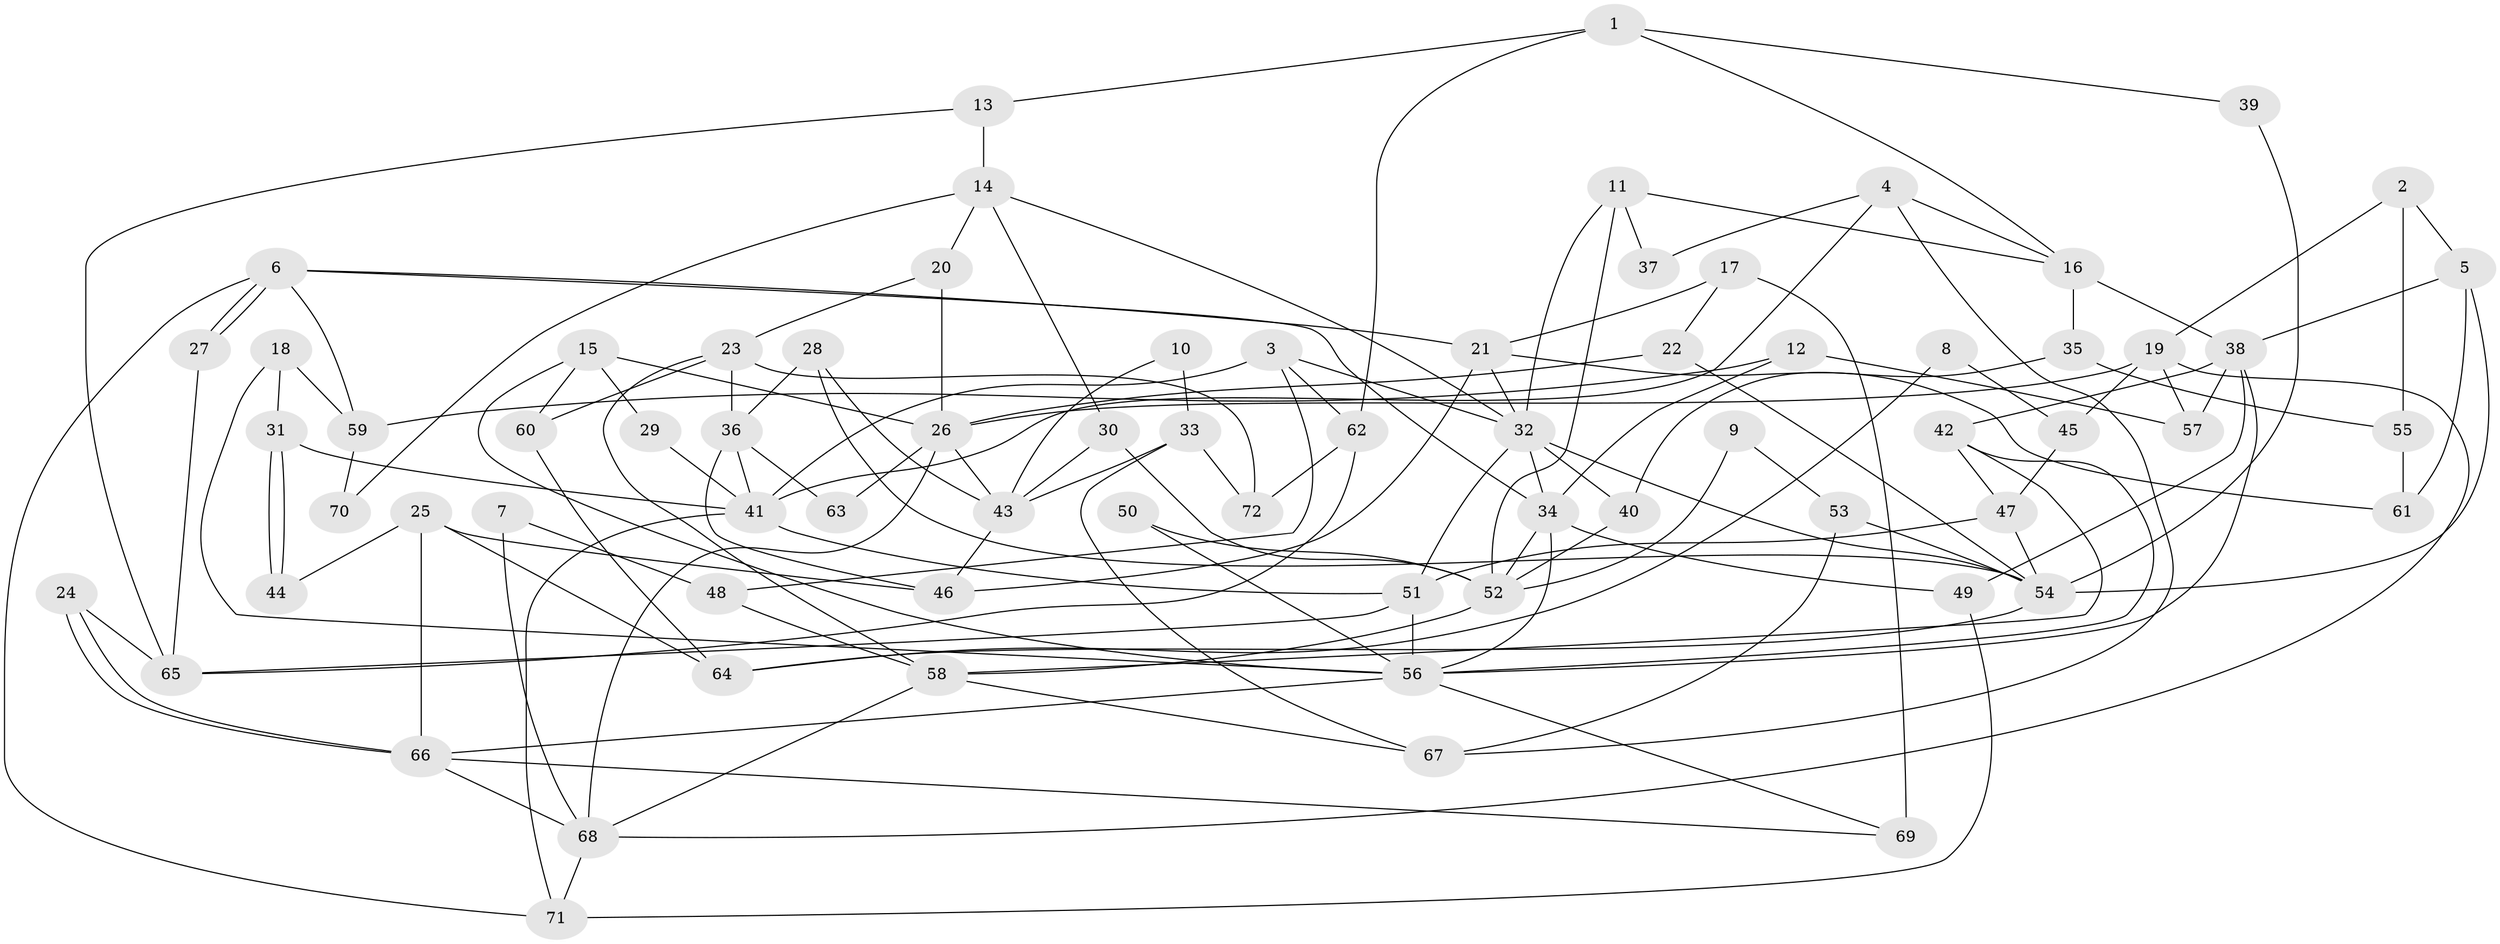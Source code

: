 // coarse degree distribution, {10: 0.14285714285714285, 9: 0.047619047619047616, 6: 0.14285714285714285, 7: 0.19047619047619047, 2: 0.14285714285714285, 4: 0.047619047619047616, 5: 0.09523809523809523, 15: 0.047619047619047616, 11: 0.047619047619047616, 8: 0.047619047619047616, 3: 0.047619047619047616}
// Generated by graph-tools (version 1.1) at 2025/18/03/04/25 18:18:50]
// undirected, 72 vertices, 144 edges
graph export_dot {
graph [start="1"]
  node [color=gray90,style=filled];
  1;
  2;
  3;
  4;
  5;
  6;
  7;
  8;
  9;
  10;
  11;
  12;
  13;
  14;
  15;
  16;
  17;
  18;
  19;
  20;
  21;
  22;
  23;
  24;
  25;
  26;
  27;
  28;
  29;
  30;
  31;
  32;
  33;
  34;
  35;
  36;
  37;
  38;
  39;
  40;
  41;
  42;
  43;
  44;
  45;
  46;
  47;
  48;
  49;
  50;
  51;
  52;
  53;
  54;
  55;
  56;
  57;
  58;
  59;
  60;
  61;
  62;
  63;
  64;
  65;
  66;
  67;
  68;
  69;
  70;
  71;
  72;
  1 -- 16;
  1 -- 62;
  1 -- 13;
  1 -- 39;
  2 -- 55;
  2 -- 19;
  2 -- 5;
  3 -- 41;
  3 -- 32;
  3 -- 48;
  3 -- 62;
  4 -- 16;
  4 -- 41;
  4 -- 37;
  4 -- 67;
  5 -- 54;
  5 -- 38;
  5 -- 61;
  6 -- 21;
  6 -- 27;
  6 -- 27;
  6 -- 34;
  6 -- 59;
  6 -- 71;
  7 -- 48;
  7 -- 68;
  8 -- 64;
  8 -- 45;
  9 -- 53;
  9 -- 52;
  10 -- 43;
  10 -- 33;
  11 -- 52;
  11 -- 32;
  11 -- 16;
  11 -- 37;
  12 -- 34;
  12 -- 59;
  12 -- 57;
  13 -- 14;
  13 -- 65;
  14 -- 32;
  14 -- 20;
  14 -- 30;
  14 -- 70;
  15 -- 56;
  15 -- 26;
  15 -- 29;
  15 -- 60;
  16 -- 38;
  16 -- 35;
  17 -- 22;
  17 -- 69;
  17 -- 21;
  18 -- 56;
  18 -- 31;
  18 -- 59;
  19 -- 57;
  19 -- 68;
  19 -- 26;
  19 -- 45;
  20 -- 23;
  20 -- 26;
  21 -- 46;
  21 -- 32;
  21 -- 61;
  22 -- 54;
  22 -- 26;
  23 -- 36;
  23 -- 58;
  23 -- 60;
  23 -- 72;
  24 -- 65;
  24 -- 66;
  24 -- 66;
  25 -- 64;
  25 -- 66;
  25 -- 44;
  25 -- 46;
  26 -- 68;
  26 -- 43;
  26 -- 63;
  27 -- 65;
  28 -- 36;
  28 -- 43;
  28 -- 54;
  29 -- 41;
  30 -- 43;
  30 -- 52;
  31 -- 41;
  31 -- 44;
  31 -- 44;
  32 -- 51;
  32 -- 34;
  32 -- 40;
  32 -- 54;
  33 -- 67;
  33 -- 72;
  33 -- 43;
  34 -- 49;
  34 -- 52;
  34 -- 56;
  35 -- 40;
  35 -- 55;
  36 -- 46;
  36 -- 41;
  36 -- 63;
  38 -- 56;
  38 -- 42;
  38 -- 49;
  38 -- 57;
  39 -- 54;
  40 -- 52;
  41 -- 71;
  41 -- 51;
  42 -- 56;
  42 -- 47;
  42 -- 58;
  43 -- 46;
  45 -- 47;
  47 -- 54;
  47 -- 51;
  48 -- 58;
  49 -- 71;
  50 -- 52;
  50 -- 56;
  51 -- 56;
  51 -- 65;
  52 -- 58;
  53 -- 54;
  53 -- 67;
  54 -- 64;
  55 -- 61;
  56 -- 66;
  56 -- 69;
  58 -- 67;
  58 -- 68;
  59 -- 70;
  60 -- 64;
  62 -- 65;
  62 -- 72;
  66 -- 68;
  66 -- 69;
  68 -- 71;
}
